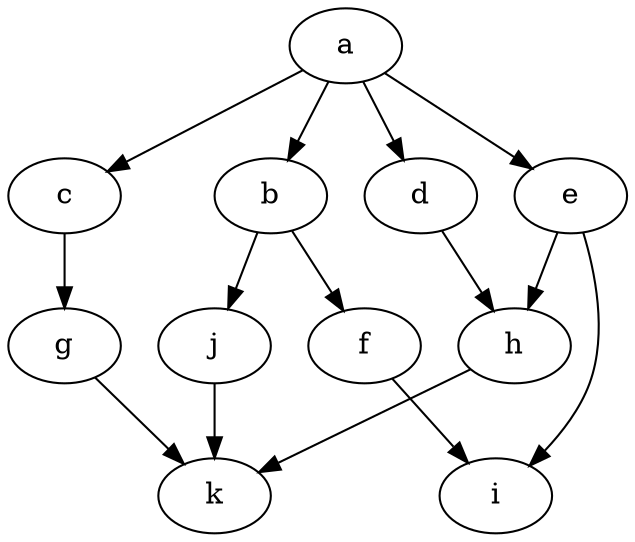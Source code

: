digraph test {
	a [Weight=2]
	b [Weight=4]
	c [Weight=4]
	d [Weight=5]
	e [Weight=4]
	f [Weight=3]
	g [Weight=2]
	h [Weight=5]
	i [Weight=4]
	j [Weight=3]
	k [Weight=2]
	a -> b [Weight=6]
	a -> c [Weight=2]
	a -> d [Weight=3]
	a -> e [Weight=4]
	b -> f [Weight=4]
	b -> j [Weight=6]
	c -> g [Weight=2]
	d -> h [Weight=4]
	e -> h [Weight=2]
	e -> i [Weight=3]
	f -> i [Weight=4]
	g -> k [Weight=2]
	h -> k [Weight=3]
	j -> k [Weight=6]	
}
